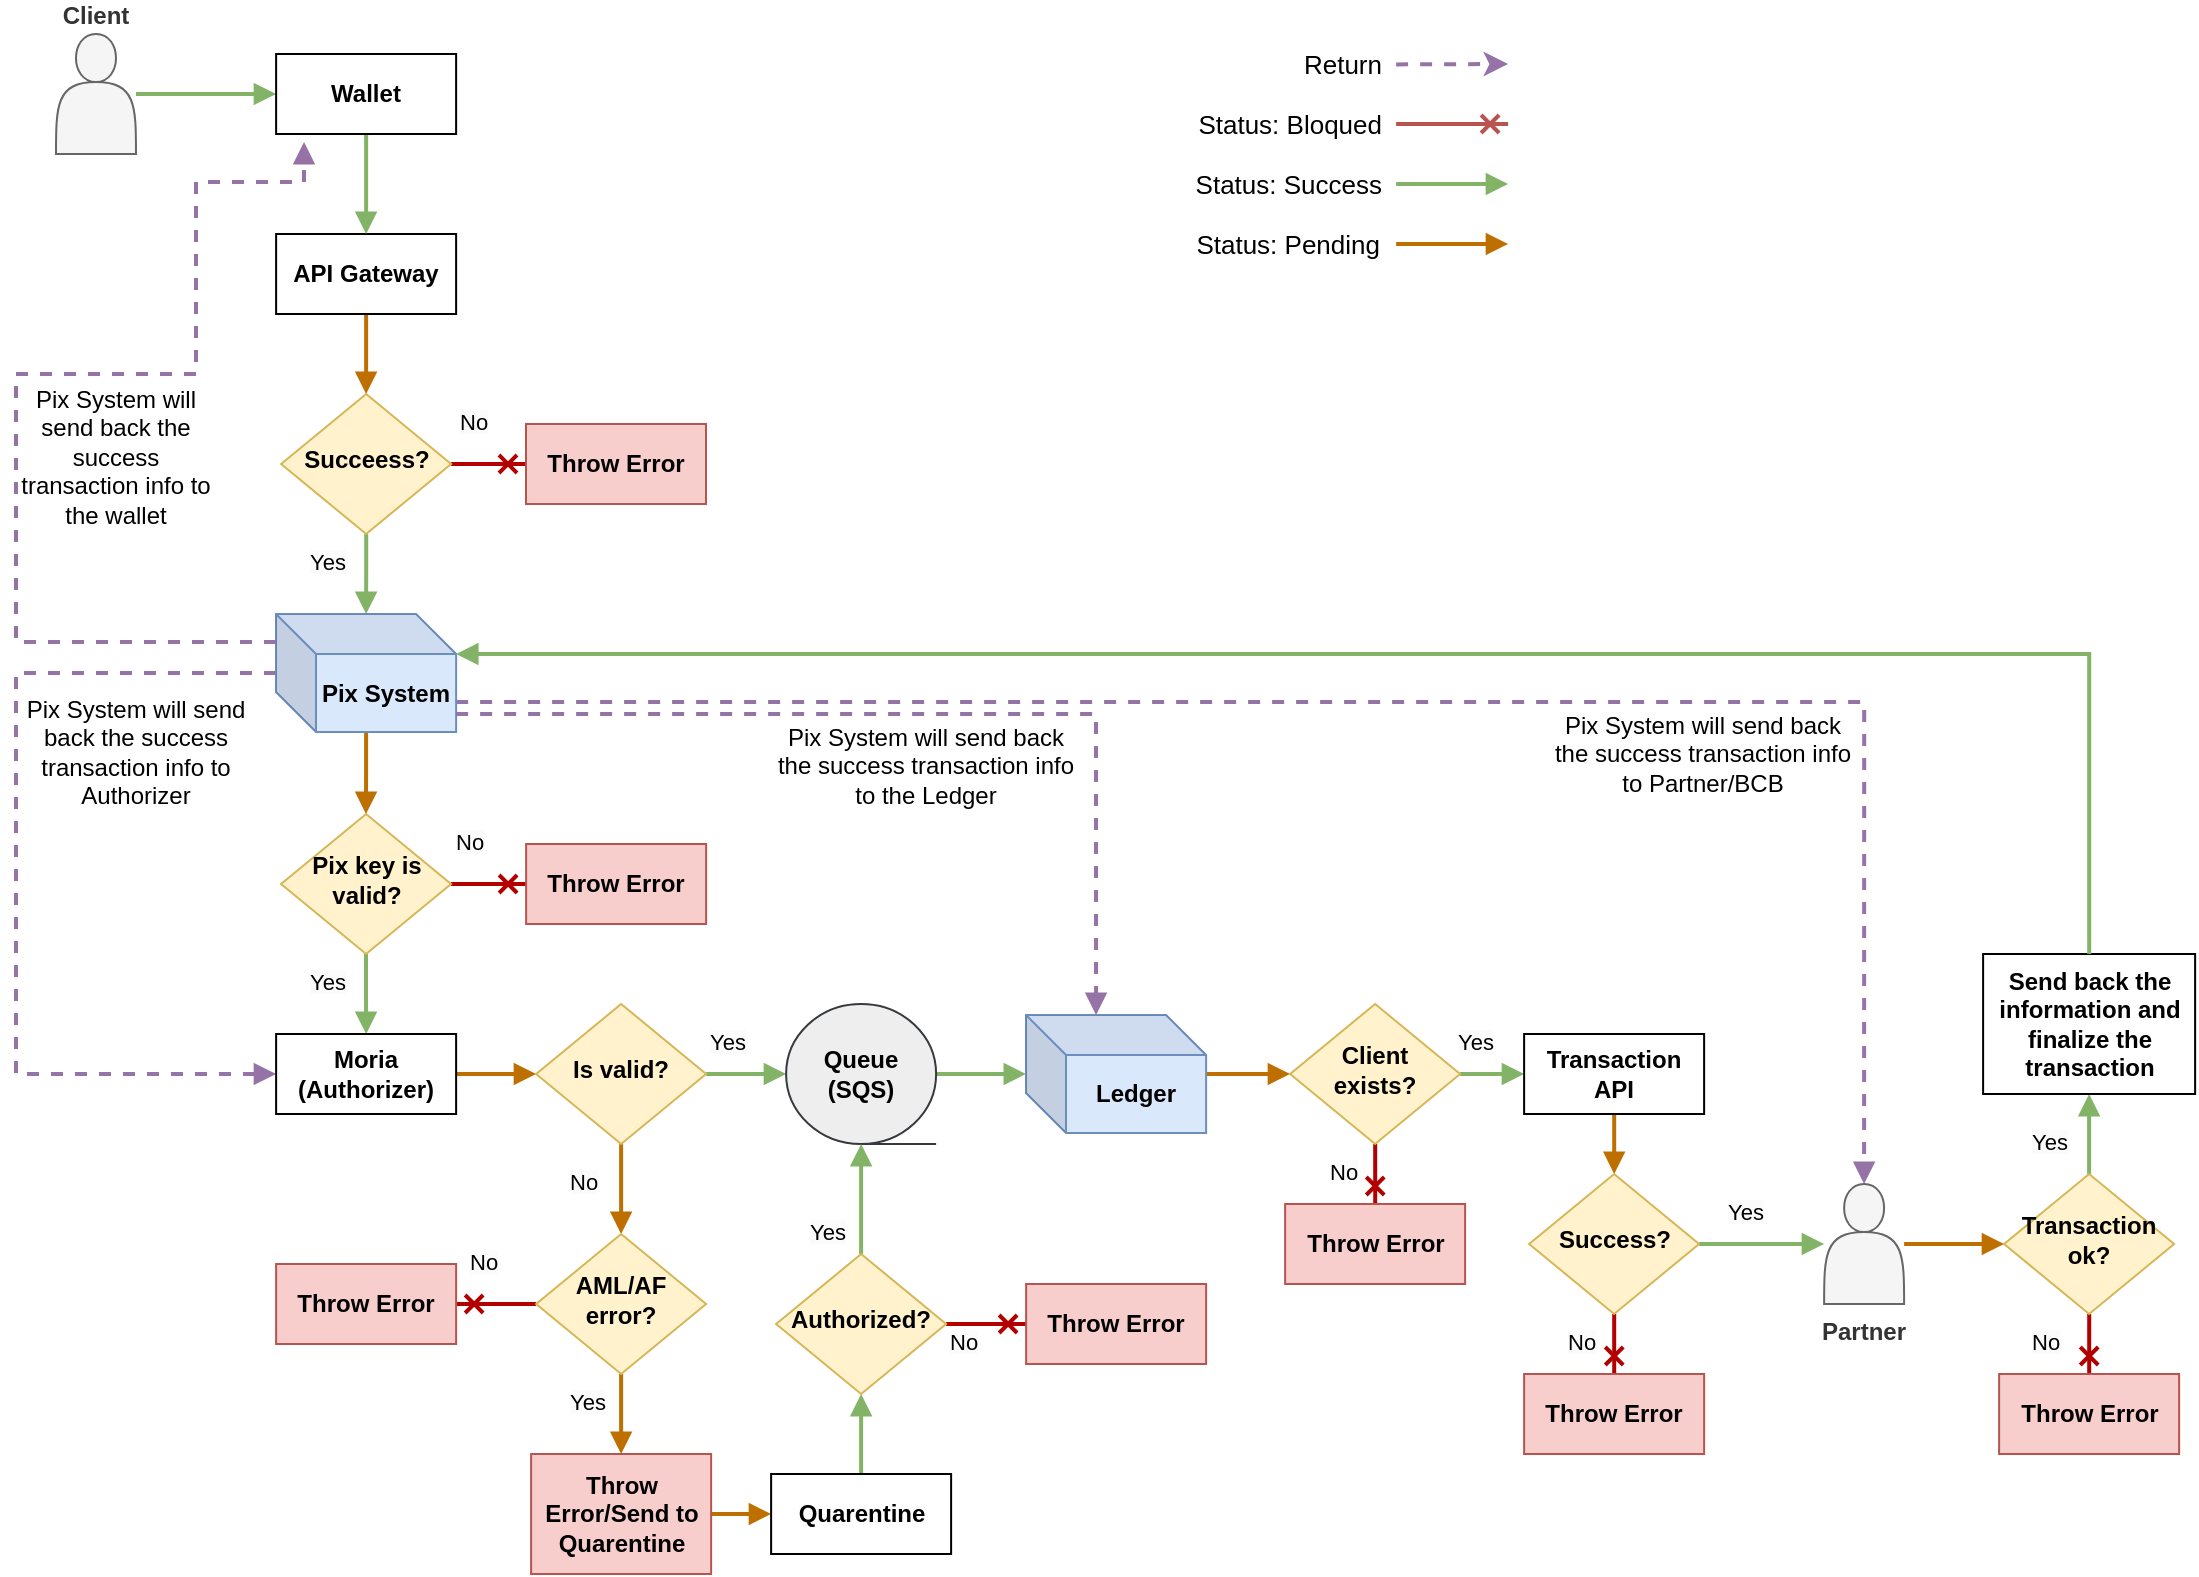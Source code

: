<mxfile version="24.8.6">
  <diagram name="Página-1" id="U-jmiU2zZvKzGz_igBES">
    <mxGraphModel dx="1426" dy="-80" grid="1" gridSize="10" guides="1" tooltips="1" connect="1" arrows="1" fold="1" page="1" pageScale="1" pageWidth="1169" pageHeight="827" math="0" shadow="0">
      <root>
        <mxCell id="0" />
        <mxCell id="1" parent="0" />
        <mxCell id="naUPp0g4tdBPMXGIVgXv-1" value="" style="edgeStyle=orthogonalEdgeStyle;rounded=0;orthogonalLoop=1;jettySize=auto;html=1;fillColor=#f0a30a;strokeColor=#BD7000;strokeWidth=2;endArrow=block;endFill=1;" edge="1" parent="1" source="naUPp0g4tdBPMXGIVgXv-2" target="naUPp0g4tdBPMXGIVgXv-7">
          <mxGeometry relative="1" as="geometry" />
        </mxCell>
        <mxCell id="naUPp0g4tdBPMXGIVgXv-2" value="API Gateway" style="rounded=0;whiteSpace=wrap;html=1;fontStyle=1;" vertex="1" parent="1">
          <mxGeometry x="160.06" y="956" width="90" height="40" as="geometry" />
        </mxCell>
        <mxCell id="naUPp0g4tdBPMXGIVgXv-87" value="" style="edgeStyle=orthogonalEdgeStyle;rounded=0;orthogonalLoop=1;jettySize=auto;html=1;fillColor=#d5e8d4;strokeColor=#82b366;strokeWidth=2;endArrow=block;endFill=1;" edge="1" parent="1" source="naUPp0g4tdBPMXGIVgXv-4" target="naUPp0g4tdBPMXGIVgXv-86">
          <mxGeometry relative="1" as="geometry" />
        </mxCell>
        <mxCell id="naUPp0g4tdBPMXGIVgXv-4" value="Client" style="shape=actor;whiteSpace=wrap;html=1;verticalAlign=bottom;labelPosition=center;verticalLabelPosition=top;align=center;fillColor=#f5f5f5;fontColor=#333333;strokeColor=#666666;fontStyle=1" vertex="1" parent="1">
          <mxGeometry x="50" y="856" width="40" height="60" as="geometry" />
        </mxCell>
        <mxCell id="naUPp0g4tdBPMXGIVgXv-5" value="" style="edgeStyle=orthogonalEdgeStyle;rounded=0;orthogonalLoop=1;jettySize=auto;html=1;fillColor=#d5e8d4;strokeColor=#82b366;strokeWidth=2;endArrow=block;endFill=1;" edge="1" parent="1" source="naUPp0g4tdBPMXGIVgXv-7" target="naUPp0g4tdBPMXGIVgXv-12">
          <mxGeometry relative="1" as="geometry" />
        </mxCell>
        <mxCell id="naUPp0g4tdBPMXGIVgXv-6" value="" style="edgeStyle=orthogonalEdgeStyle;rounded=0;orthogonalLoop=1;jettySize=auto;html=1;fillColor=#e51400;strokeColor=#B20000;strokeWidth=2;endArrow=cross;endFill=0;" edge="1" parent="1" source="naUPp0g4tdBPMXGIVgXv-7" target="naUPp0g4tdBPMXGIVgXv-13">
          <mxGeometry relative="1" as="geometry" />
        </mxCell>
        <mxCell id="naUPp0g4tdBPMXGIVgXv-7" value="Succeess?" style="rhombus;whiteSpace=wrap;html=1;shadow=0;fontFamily=Helvetica;fontSize=12;align=center;strokeWidth=1;spacing=6;spacingTop=-4;fillColor=#fff2cc;strokeColor=#d6b656;fontStyle=1" vertex="1" parent="1">
          <mxGeometry x="162.56" y="1036" width="85" height="70" as="geometry" />
        </mxCell>
        <mxCell id="naUPp0g4tdBPMXGIVgXv-8" value="" style="edgeStyle=orthogonalEdgeStyle;rounded=0;orthogonalLoop=1;jettySize=auto;html=1;fillColor=#f0a30a;strokeColor=#BD7000;strokeWidth=2;endArrow=block;endFill=1;" edge="1" parent="1" source="naUPp0g4tdBPMXGIVgXv-12" target="naUPp0g4tdBPMXGIVgXv-18">
          <mxGeometry relative="1" as="geometry" />
        </mxCell>
        <mxCell id="naUPp0g4tdBPMXGIVgXv-9" style="edgeStyle=orthogonalEdgeStyle;rounded=0;orthogonalLoop=1;jettySize=auto;html=1;entryX=0;entryY=0.5;entryDx=0;entryDy=0;fillColor=#e1d5e7;strokeColor=#9673a6;strokeWidth=2;dashed=1;endArrow=block;endFill=1;" edge="1" parent="1" source="naUPp0g4tdBPMXGIVgXv-12" target="naUPp0g4tdBPMXGIVgXv-21">
          <mxGeometry relative="1" as="geometry">
            <Array as="points">
              <mxPoint x="30" y="1176" />
              <mxPoint x="30" y="1376" />
            </Array>
          </mxGeometry>
        </mxCell>
        <mxCell id="naUPp0g4tdBPMXGIVgXv-11" style="edgeStyle=orthogonalEdgeStyle;rounded=0;orthogonalLoop=1;jettySize=auto;html=1;entryX=0.5;entryY=0;entryDx=0;entryDy=0;fillColor=#e1d5e7;strokeColor=#9673a6;dashed=1;strokeWidth=2;endArrow=block;endFill=1;" edge="1" parent="1" source="naUPp0g4tdBPMXGIVgXv-12" target="naUPp0g4tdBPMXGIVgXv-73">
          <mxGeometry relative="1" as="geometry">
            <Array as="points">
              <mxPoint x="954" y="1190" />
            </Array>
          </mxGeometry>
        </mxCell>
        <mxCell id="naUPp0g4tdBPMXGIVgXv-12" value="Pix System" style="shape=cube;whiteSpace=wrap;html=1;boundedLbl=1;backgroundOutline=1;darkOpacity=0.05;darkOpacity2=0.1;fontStyle=1;fillColor=#dae8fc;strokeColor=#6c8ebf;" vertex="1" parent="1">
          <mxGeometry x="160" y="1146" width="90.06" height="59" as="geometry" />
        </mxCell>
        <mxCell id="naUPp0g4tdBPMXGIVgXv-13" value="Throw Error" style="rounded=0;whiteSpace=wrap;html=1;fontStyle=1;fillColor=#f8cecc;strokeColor=#b85450;" vertex="1" parent="1">
          <mxGeometry x="285" y="1051" width="90" height="40" as="geometry" />
        </mxCell>
        <mxCell id="naUPp0g4tdBPMXGIVgXv-14" value="&lt;span style=&quot;color: rgb(0, 0, 0); font-family: Helvetica; font-size: 11px; font-style: normal; font-variant-ligatures: normal; font-variant-caps: normal; letter-spacing: normal; orphans: 2; text-align: center; text-indent: 0px; text-transform: none; widows: 2; word-spacing: 0px; -webkit-text-stroke-width: 0px; white-space: nowrap; background-color: rgb(251, 251, 251); text-decoration-thickness: initial; text-decoration-style: initial; text-decoration-color: initial; float: none; display: inline !important;&quot;&gt;Yes&lt;/span&gt;" style="text;whiteSpace=wrap;html=1;fontStyle=0" vertex="1" parent="1">
          <mxGeometry x="175.06" y="1106" width="50" height="40" as="geometry" />
        </mxCell>
        <mxCell id="naUPp0g4tdBPMXGIVgXv-15" value="&lt;span style=&quot;color: rgb(0, 0, 0); font-family: Helvetica; font-size: 11px; font-style: normal; font-variant-ligatures: normal; font-variant-caps: normal; letter-spacing: normal; orphans: 2; text-align: center; text-indent: 0px; text-transform: none; widows: 2; word-spacing: 0px; -webkit-text-stroke-width: 0px; white-space: nowrap; background-color: rgb(251, 251, 251); text-decoration-thickness: initial; text-decoration-style: initial; text-decoration-color: initial; float: none; display: inline !important;&quot;&gt;No&lt;/span&gt;" style="text;whiteSpace=wrap;html=1;fontStyle=0" vertex="1" parent="1">
          <mxGeometry x="250.06" y="1036" width="50" height="40" as="geometry" />
        </mxCell>
        <mxCell id="naUPp0g4tdBPMXGIVgXv-16" value="" style="edgeStyle=orthogonalEdgeStyle;rounded=0;orthogonalLoop=1;jettySize=auto;html=1;fillColor=#e51400;strokeColor=#B20000;strokeWidth=2;endArrow=cross;endFill=0;" edge="1" parent="1" source="naUPp0g4tdBPMXGIVgXv-18" target="naUPp0g4tdBPMXGIVgXv-19">
          <mxGeometry relative="1" as="geometry" />
        </mxCell>
        <mxCell id="naUPp0g4tdBPMXGIVgXv-17" value="" style="edgeStyle=orthogonalEdgeStyle;rounded=0;orthogonalLoop=1;jettySize=auto;html=1;fillColor=#d5e8d4;strokeColor=#82b366;strokeWidth=2;endArrow=block;endFill=1;" edge="1" parent="1" source="naUPp0g4tdBPMXGIVgXv-18" target="naUPp0g4tdBPMXGIVgXv-21">
          <mxGeometry relative="1" as="geometry" />
        </mxCell>
        <mxCell id="naUPp0g4tdBPMXGIVgXv-18" value="Pix key is valid?" style="rhombus;whiteSpace=wrap;html=1;shadow=0;fontFamily=Helvetica;fontSize=12;align=center;strokeWidth=1;spacing=6;spacingTop=-4;fillColor=#fff2cc;strokeColor=#d6b656;fontStyle=1" vertex="1" parent="1">
          <mxGeometry x="162.53" y="1246" width="85" height="70" as="geometry" />
        </mxCell>
        <mxCell id="naUPp0g4tdBPMXGIVgXv-19" value="Throw Error" style="rounded=0;whiteSpace=wrap;html=1;fontStyle=1;fillColor=#f8cecc;strokeColor=#b85450;" vertex="1" parent="1">
          <mxGeometry x="285.06" y="1261" width="90" height="40" as="geometry" />
        </mxCell>
        <mxCell id="naUPp0g4tdBPMXGIVgXv-20" value="" style="edgeStyle=orthogonalEdgeStyle;rounded=0;orthogonalLoop=1;jettySize=auto;html=1;fillColor=#f0a30a;strokeColor=#BD7000;strokeWidth=2;endArrow=block;endFill=1;" edge="1" parent="1" source="naUPp0g4tdBPMXGIVgXv-21" target="naUPp0g4tdBPMXGIVgXv-24">
          <mxGeometry relative="1" as="geometry" />
        </mxCell>
        <mxCell id="naUPp0g4tdBPMXGIVgXv-21" value="Moria (Authorizer)" style="rounded=0;whiteSpace=wrap;html=1;fontStyle=1;" vertex="1" parent="1">
          <mxGeometry x="160.06" y="1356" width="90" height="40" as="geometry" />
        </mxCell>
        <mxCell id="naUPp0g4tdBPMXGIVgXv-22" value="" style="edgeStyle=orthogonalEdgeStyle;rounded=0;orthogonalLoop=1;jettySize=auto;html=1;fillColor=#f0a30a;strokeColor=#BD7000;strokeWidth=2;endArrow=block;endFill=1;" edge="1" parent="1" source="naUPp0g4tdBPMXGIVgXv-24" target="naUPp0g4tdBPMXGIVgXv-27">
          <mxGeometry relative="1" as="geometry" />
        </mxCell>
        <mxCell id="naUPp0g4tdBPMXGIVgXv-23" value="" style="edgeStyle=orthogonalEdgeStyle;rounded=0;orthogonalLoop=1;jettySize=auto;html=1;fillColor=#d5e8d4;strokeColor=#82b366;strokeWidth=2;endArrow=block;endFill=1;" edge="1" parent="1" source="naUPp0g4tdBPMXGIVgXv-24" target="naUPp0g4tdBPMXGIVgXv-29">
          <mxGeometry relative="1" as="geometry" />
        </mxCell>
        <mxCell id="naUPp0g4tdBPMXGIVgXv-24" value="Is valid?" style="rhombus;whiteSpace=wrap;html=1;shadow=0;fontFamily=Helvetica;fontSize=12;align=center;strokeWidth=1;spacing=6;spacingTop=-4;fillColor=#fff2cc;strokeColor=#d6b656;fontStyle=1" vertex="1" parent="1">
          <mxGeometry x="290.06" y="1341" width="85" height="70" as="geometry" />
        </mxCell>
        <mxCell id="naUPp0g4tdBPMXGIVgXv-25" value="" style="edgeStyle=orthogonalEdgeStyle;rounded=0;orthogonalLoop=1;jettySize=auto;html=1;fillColor=#e51400;strokeColor=#B20000;strokeWidth=2;endArrow=cross;endFill=0;" edge="1" parent="1" source="naUPp0g4tdBPMXGIVgXv-27" target="naUPp0g4tdBPMXGIVgXv-32">
          <mxGeometry relative="1" as="geometry" />
        </mxCell>
        <mxCell id="naUPp0g4tdBPMXGIVgXv-26" value="" style="edgeStyle=orthogonalEdgeStyle;rounded=0;orthogonalLoop=1;jettySize=auto;html=1;fillColor=#f0a30a;strokeColor=#BD7000;strokeWidth=2;endArrow=block;endFill=1;" edge="1" parent="1" source="naUPp0g4tdBPMXGIVgXv-27" target="naUPp0g4tdBPMXGIVgXv-37">
          <mxGeometry relative="1" as="geometry" />
        </mxCell>
        <mxCell id="naUPp0g4tdBPMXGIVgXv-27" value="AML/AF error?" style="rhombus;whiteSpace=wrap;html=1;shadow=0;fontFamily=Helvetica;fontSize=12;align=center;strokeWidth=1;spacing=6;spacingTop=-4;fillColor=#fff2cc;strokeColor=#d6b656;fontStyle=1" vertex="1" parent="1">
          <mxGeometry x="290.06" y="1456" width="85" height="70" as="geometry" />
        </mxCell>
        <mxCell id="naUPp0g4tdBPMXGIVgXv-28" value="" style="edgeStyle=orthogonalEdgeStyle;rounded=0;orthogonalLoop=1;jettySize=auto;html=1;fillColor=#d5e8d4;strokeColor=#82b366;strokeWidth=2;endArrow=block;endFill=1;" edge="1" parent="1" source="naUPp0g4tdBPMXGIVgXv-29" target="naUPp0g4tdBPMXGIVgXv-46">
          <mxGeometry relative="1" as="geometry" />
        </mxCell>
        <mxCell id="naUPp0g4tdBPMXGIVgXv-29" value="Queue (SQS)" style="strokeWidth=1;html=1;shape=mxgraph.flowchart.sequential_data;whiteSpace=wrap;fontStyle=1;fillColor=#eeeeee;strokeColor=#36393d;" vertex="1" parent="1">
          <mxGeometry x="415.06" y="1341" width="75" height="70" as="geometry" />
        </mxCell>
        <mxCell id="naUPp0g4tdBPMXGIVgXv-30" value="&lt;span style=&quot;color: rgb(0, 0, 0); font-family: Helvetica; font-size: 11px; font-style: normal; font-variant-ligatures: normal; font-variant-caps: normal; letter-spacing: normal; orphans: 2; text-align: center; text-indent: 0px; text-transform: none; widows: 2; word-spacing: 0px; -webkit-text-stroke-width: 0px; white-space: nowrap; background-color: rgb(251, 251, 251); text-decoration-thickness: initial; text-decoration-style: initial; text-decoration-color: initial; float: none; display: inline !important;&quot;&gt;Yes&lt;/span&gt;" style="text;whiteSpace=wrap;html=1;fontStyle=0" vertex="1" parent="1">
          <mxGeometry x="175.06" y="1316" width="50" height="40" as="geometry" />
        </mxCell>
        <mxCell id="naUPp0g4tdBPMXGIVgXv-31" value="&lt;span style=&quot;color: rgb(0, 0, 0); font-family: Helvetica; font-size: 11px; font-style: normal; font-variant-ligatures: normal; font-variant-caps: normal; letter-spacing: normal; orphans: 2; text-align: center; text-indent: 0px; text-transform: none; widows: 2; word-spacing: 0px; -webkit-text-stroke-width: 0px; white-space: nowrap; background-color: rgb(251, 251, 251); text-decoration-thickness: initial; text-decoration-style: initial; text-decoration-color: initial; float: none; display: inline !important;&quot;&gt;No&lt;/span&gt;" style="text;whiteSpace=wrap;html=1;fontStyle=0" vertex="1" parent="1">
          <mxGeometry x="247.56" y="1246" width="50" height="40" as="geometry" />
        </mxCell>
        <mxCell id="naUPp0g4tdBPMXGIVgXv-32" value="Throw Error" style="rounded=0;whiteSpace=wrap;html=1;fontStyle=1;fillColor=#f8cecc;strokeColor=#b85450;" vertex="1" parent="1">
          <mxGeometry x="160.06" y="1471" width="90" height="40" as="geometry" />
        </mxCell>
        <mxCell id="naUPp0g4tdBPMXGIVgXv-33" value="&lt;span style=&quot;color: rgb(0, 0, 0); font-family: Helvetica; font-size: 11px; font-style: normal; font-variant-ligatures: normal; font-variant-caps: normal; letter-spacing: normal; orphans: 2; text-align: center; text-indent: 0px; text-transform: none; widows: 2; word-spacing: 0px; -webkit-text-stroke-width: 0px; white-space: nowrap; background-color: rgb(251, 251, 251); text-decoration-thickness: initial; text-decoration-style: initial; text-decoration-color: initial; float: none; display: inline !important;&quot;&gt;No&lt;/span&gt;" style="text;whiteSpace=wrap;html=1;fontStyle=0" vertex="1" parent="1">
          <mxGeometry x="255.06" y="1456" width="50" height="40" as="geometry" />
        </mxCell>
        <mxCell id="naUPp0g4tdBPMXGIVgXv-34" value="&lt;span style=&quot;color: rgb(0, 0, 0); font-family: Helvetica; font-size: 11px; font-style: normal; font-variant-ligatures: normal; font-variant-caps: normal; letter-spacing: normal; orphans: 2; text-align: center; text-indent: 0px; text-transform: none; widows: 2; word-spacing: 0px; -webkit-text-stroke-width: 0px; white-space: nowrap; background-color: rgb(251, 251, 251); text-decoration-thickness: initial; text-decoration-style: initial; text-decoration-color: initial; float: none; display: inline !important;&quot;&gt;Yes&lt;/span&gt;" style="text;whiteSpace=wrap;html=1;fontStyle=0" vertex="1" parent="1">
          <mxGeometry x="375" y="1346" width="50" height="40" as="geometry" />
        </mxCell>
        <mxCell id="naUPp0g4tdBPMXGIVgXv-35" value="&lt;span style=&quot;color: rgb(0, 0, 0); font-family: Helvetica; font-size: 11px; font-style: normal; font-variant-ligatures: normal; font-variant-caps: normal; letter-spacing: normal; orphans: 2; text-align: center; text-indent: 0px; text-transform: none; widows: 2; word-spacing: 0px; -webkit-text-stroke-width: 0px; white-space: nowrap; background-color: rgb(251, 251, 251); text-decoration-thickness: initial; text-decoration-style: initial; text-decoration-color: initial; float: none; display: inline !important;&quot;&gt;No&lt;/span&gt;" style="text;whiteSpace=wrap;html=1;fontStyle=0" vertex="1" parent="1">
          <mxGeometry x="305" y="1416" width="50" height="40" as="geometry" />
        </mxCell>
        <mxCell id="naUPp0g4tdBPMXGIVgXv-36" value="" style="edgeStyle=orthogonalEdgeStyle;rounded=0;orthogonalLoop=1;jettySize=auto;html=1;fillColor=#f0a30a;strokeColor=#BD7000;strokeWidth=2;endArrow=block;endFill=1;" edge="1" parent="1" source="naUPp0g4tdBPMXGIVgXv-37" target="naUPp0g4tdBPMXGIVgXv-40">
          <mxGeometry relative="1" as="geometry" />
        </mxCell>
        <mxCell id="naUPp0g4tdBPMXGIVgXv-37" value="Throw Error/Send to Quarentine" style="rounded=0;whiteSpace=wrap;html=1;fontStyle=1;fillColor=#f8cecc;strokeColor=#b85450;" vertex="1" parent="1">
          <mxGeometry x="287.56" y="1566" width="90" height="60" as="geometry" />
        </mxCell>
        <mxCell id="naUPp0g4tdBPMXGIVgXv-38" value="&lt;span style=&quot;color: rgb(0, 0, 0); font-family: Helvetica; font-size: 11px; font-style: normal; font-variant-ligatures: normal; font-variant-caps: normal; letter-spacing: normal; orphans: 2; text-align: center; text-indent: 0px; text-transform: none; widows: 2; word-spacing: 0px; -webkit-text-stroke-width: 0px; white-space: nowrap; background-color: rgb(251, 251, 251); text-decoration-thickness: initial; text-decoration-style: initial; text-decoration-color: initial; float: none; display: inline !important;&quot;&gt;Yes&lt;/span&gt;" style="text;whiteSpace=wrap;html=1;fontStyle=0" vertex="1" parent="1">
          <mxGeometry x="305.06" y="1526" width="50" height="40" as="geometry" />
        </mxCell>
        <mxCell id="naUPp0g4tdBPMXGIVgXv-39" value="" style="edgeStyle=orthogonalEdgeStyle;rounded=0;orthogonalLoop=1;jettySize=auto;html=1;fillColor=#d5e8d4;strokeColor=#82b366;strokeWidth=2;endArrow=block;endFill=1;" edge="1" parent="1" source="naUPp0g4tdBPMXGIVgXv-40" target="naUPp0g4tdBPMXGIVgXv-43">
          <mxGeometry relative="1" as="geometry" />
        </mxCell>
        <mxCell id="naUPp0g4tdBPMXGIVgXv-40" value="Quarentine" style="rounded=0;whiteSpace=wrap;html=1;fontStyle=1;" vertex="1" parent="1">
          <mxGeometry x="407.56" y="1576" width="90" height="40" as="geometry" />
        </mxCell>
        <mxCell id="naUPp0g4tdBPMXGIVgXv-41" value="" style="edgeStyle=orthogonalEdgeStyle;rounded=0;orthogonalLoop=1;jettySize=auto;html=1;entryX=0.5;entryY=1;entryDx=0;entryDy=0;entryPerimeter=0;fillColor=#d5e8d4;strokeColor=#82b366;strokeWidth=2;endArrow=block;endFill=1;" edge="1" parent="1" source="naUPp0g4tdBPMXGIVgXv-43" target="naUPp0g4tdBPMXGIVgXv-29">
          <mxGeometry relative="1" as="geometry" />
        </mxCell>
        <mxCell id="naUPp0g4tdBPMXGIVgXv-42" value="" style="edgeStyle=orthogonalEdgeStyle;rounded=0;orthogonalLoop=1;jettySize=auto;html=1;fillColor=#e51400;strokeColor=#B20000;strokeWidth=2;endArrow=cross;endFill=0;" edge="1" parent="1" source="naUPp0g4tdBPMXGIVgXv-43" target="naUPp0g4tdBPMXGIVgXv-44">
          <mxGeometry relative="1" as="geometry" />
        </mxCell>
        <mxCell id="naUPp0g4tdBPMXGIVgXv-43" value="Authorized?" style="rhombus;whiteSpace=wrap;html=1;shadow=0;fontFamily=Helvetica;fontSize=12;align=center;strokeWidth=1;spacing=6;spacingTop=-4;fillColor=#fff2cc;strokeColor=#d6b656;fontStyle=1" vertex="1" parent="1">
          <mxGeometry x="410.06" y="1466" width="85" height="70" as="geometry" />
        </mxCell>
        <mxCell id="naUPp0g4tdBPMXGIVgXv-44" value="Throw Error" style="rounded=0;whiteSpace=wrap;html=1;fontStyle=1;fillColor=#f8cecc;strokeColor=#b85450;" vertex="1" parent="1">
          <mxGeometry x="535.06" y="1481" width="90" height="40" as="geometry" />
        </mxCell>
        <mxCell id="naUPp0g4tdBPMXGIVgXv-45" value="" style="edgeStyle=orthogonalEdgeStyle;rounded=0;orthogonalLoop=1;jettySize=auto;html=1;fillColor=#f0a30a;strokeColor=#BD7000;strokeWidth=2;endArrow=block;endFill=1;" edge="1" parent="1" source="naUPp0g4tdBPMXGIVgXv-46" target="naUPp0g4tdBPMXGIVgXv-49">
          <mxGeometry relative="1" as="geometry" />
        </mxCell>
        <mxCell id="naUPp0g4tdBPMXGIVgXv-46" value="Ledger" style="shape=cube;whiteSpace=wrap;html=1;boundedLbl=1;backgroundOutline=1;darkOpacity=0.05;darkOpacity2=0.1;fontStyle=1;fillColor=#dae8fc;strokeColor=#6c8ebf;" vertex="1" parent="1">
          <mxGeometry x="535" y="1346.5" width="90.06" height="59" as="geometry" />
        </mxCell>
        <mxCell id="naUPp0g4tdBPMXGIVgXv-47" value="" style="edgeStyle=orthogonalEdgeStyle;rounded=0;orthogonalLoop=1;jettySize=auto;html=1;fillColor=#e51400;strokeColor=#B20000;strokeWidth=2;endArrow=cross;endFill=0;" edge="1" parent="1" source="naUPp0g4tdBPMXGIVgXv-49" target="naUPp0g4tdBPMXGIVgXv-50">
          <mxGeometry relative="1" as="geometry" />
        </mxCell>
        <mxCell id="naUPp0g4tdBPMXGIVgXv-48" value="" style="edgeStyle=orthogonalEdgeStyle;rounded=0;orthogonalLoop=1;jettySize=auto;html=1;fillColor=#d5e8d4;strokeColor=#82b366;strokeWidth=2;endArrow=block;endFill=1;" edge="1" parent="1" source="naUPp0g4tdBPMXGIVgXv-49" target="naUPp0g4tdBPMXGIVgXv-52">
          <mxGeometry relative="1" as="geometry" />
        </mxCell>
        <mxCell id="naUPp0g4tdBPMXGIVgXv-49" value="Client exists?" style="rhombus;whiteSpace=wrap;html=1;shadow=0;fontFamily=Helvetica;fontSize=12;align=center;strokeWidth=1;spacing=6;spacingTop=-4;fillColor=#fff2cc;strokeColor=#d6b656;fontStyle=1" vertex="1" parent="1">
          <mxGeometry x="667.06" y="1341" width="85" height="70" as="geometry" />
        </mxCell>
        <mxCell id="naUPp0g4tdBPMXGIVgXv-50" value="Throw Error" style="rounded=0;whiteSpace=wrap;html=1;fontStyle=1;fillColor=#f8cecc;strokeColor=#b85450;" vertex="1" parent="1">
          <mxGeometry x="664.56" y="1441" width="90" height="40" as="geometry" />
        </mxCell>
        <mxCell id="naUPp0g4tdBPMXGIVgXv-51" value="" style="edgeStyle=orthogonalEdgeStyle;rounded=0;orthogonalLoop=1;jettySize=auto;html=1;fillColor=#f0a30a;strokeColor=#BD7000;strokeWidth=2;endArrow=block;endFill=1;" edge="1" parent="1" source="naUPp0g4tdBPMXGIVgXv-52" target="naUPp0g4tdBPMXGIVgXv-65">
          <mxGeometry relative="1" as="geometry" />
        </mxCell>
        <mxCell id="naUPp0g4tdBPMXGIVgXv-52" value="Transaction API" style="rounded=0;whiteSpace=wrap;html=1;fontStyle=1;" vertex="1" parent="1">
          <mxGeometry x="784.06" y="1356" width="90" height="40" as="geometry" />
        </mxCell>
        <mxCell id="naUPp0g4tdBPMXGIVgXv-53" style="edgeStyle=orthogonalEdgeStyle;rounded=0;orthogonalLoop=1;jettySize=auto;html=1;entryX=0;entryY=0;entryDx=35.03;entryDy=0;entryPerimeter=0;fillColor=#e1d5e7;strokeColor=#9673a6;strokeWidth=2;endArrow=block;endFill=1;dashed=1;" edge="1" parent="1" source="naUPp0g4tdBPMXGIVgXv-12" target="naUPp0g4tdBPMXGIVgXv-46">
          <mxGeometry relative="1" as="geometry">
            <Array as="points">
              <mxPoint x="570.06" y="1196" />
            </Array>
          </mxGeometry>
        </mxCell>
        <mxCell id="naUPp0g4tdBPMXGIVgXv-54" value="" style="endArrow=classic;html=1;rounded=0;fillColor=#e1d5e7;strokeColor=#9673a6;dashed=1;strokeWidth=2;fontSize=13;align=right;fontStyle=0" edge="1" parent="1">
          <mxGeometry width="50" height="50" relative="1" as="geometry">
            <mxPoint x="720.06" y="871.21" as="sourcePoint" />
            <mxPoint x="776.06" y="871" as="targetPoint" />
          </mxGeometry>
        </mxCell>
        <mxCell id="naUPp0g4tdBPMXGIVgXv-55" value="Return" style="text;html=1;align=right;verticalAlign=middle;whiteSpace=wrap;rounded=0;fontSize=13;fontStyle=0" vertex="1" parent="1">
          <mxGeometry x="655.06" y="856" width="60" height="30" as="geometry" />
        </mxCell>
        <mxCell id="naUPp0g4tdBPMXGIVgXv-56" value="" style="edgeStyle=orthogonalEdgeStyle;rounded=0;orthogonalLoop=1;jettySize=auto;html=1;endArrow=cross;endFill=0;fillColor=#f8cecc;strokeColor=#b85450;strokeWidth=2;fontSize=13;align=right;fontStyle=0" edge="1" parent="1">
          <mxGeometry relative="1" as="geometry">
            <mxPoint x="720.06" y="901" as="sourcePoint" />
            <mxPoint x="776.06" y="901" as="targetPoint" />
          </mxGeometry>
        </mxCell>
        <mxCell id="naUPp0g4tdBPMXGIVgXv-57" value="" style="edgeStyle=orthogonalEdgeStyle;rounded=0;orthogonalLoop=1;jettySize=auto;html=1;endArrow=block;endFill=1;fillColor=#d5e8d4;strokeColor=#82b366;strokeWidth=2;fontSize=13;align=right;fontStyle=0" edge="1" parent="1">
          <mxGeometry relative="1" as="geometry">
            <mxPoint x="720.06" y="931" as="sourcePoint" />
            <mxPoint x="776.06" y="931" as="targetPoint" />
          </mxGeometry>
        </mxCell>
        <mxCell id="naUPp0g4tdBPMXGIVgXv-58" value="" style="edgeStyle=orthogonalEdgeStyle;rounded=0;orthogonalLoop=1;jettySize=auto;html=1;endArrow=block;endFill=1;fillColor=#f0a30a;strokeColor=#BD7000;strokeWidth=2;fontSize=13;align=right;fontStyle=0" edge="1" parent="1">
          <mxGeometry relative="1" as="geometry">
            <mxPoint x="720.06" y="961" as="sourcePoint" />
            <mxPoint x="776.06" y="961" as="targetPoint" />
          </mxGeometry>
        </mxCell>
        <mxCell id="naUPp0g4tdBPMXGIVgXv-59" value="Status: Bloqued" style="text;html=1;align=right;verticalAlign=middle;whiteSpace=wrap;rounded=0;fontSize=13;fontStyle=0" vertex="1" parent="1">
          <mxGeometry x="611.06" y="886" width="104" height="30" as="geometry" />
        </mxCell>
        <mxCell id="naUPp0g4tdBPMXGIVgXv-60" value="Status: Success" style="text;html=1;align=right;verticalAlign=middle;whiteSpace=wrap;rounded=0;fontSize=13;fontStyle=0" vertex="1" parent="1">
          <mxGeometry x="596.06" y="916" width="119" height="30" as="geometry" />
        </mxCell>
        <mxCell id="naUPp0g4tdBPMXGIVgXv-61" value="Status: Pending" style="text;html=1;align=right;verticalAlign=middle;whiteSpace=wrap;rounded=0;fontSize=13;fontStyle=0" vertex="1" parent="1">
          <mxGeometry x="595.06" y="946" width="119" height="30" as="geometry" />
        </mxCell>
        <mxCell id="naUPp0g4tdBPMXGIVgXv-62" value="Pix System will send back the success transaction info to the Ledger" style="text;html=1;align=center;verticalAlign=middle;whiteSpace=wrap;rounded=0;fontStyle=0" vertex="1" parent="1">
          <mxGeometry x="405.06" y="1197" width="160" height="49" as="geometry" />
        </mxCell>
        <mxCell id="naUPp0g4tdBPMXGIVgXv-63" value="" style="edgeStyle=orthogonalEdgeStyle;rounded=0;orthogonalLoop=1;jettySize=auto;html=1;fillColor=#e51400;strokeColor=#B20000;strokeWidth=2;endArrow=cross;endFill=0;" edge="1" parent="1" source="naUPp0g4tdBPMXGIVgXv-65" target="naUPp0g4tdBPMXGIVgXv-70">
          <mxGeometry relative="1" as="geometry" />
        </mxCell>
        <mxCell id="naUPp0g4tdBPMXGIVgXv-64" value="" style="edgeStyle=orthogonalEdgeStyle;rounded=0;orthogonalLoop=1;jettySize=auto;html=1;fillColor=#d5e8d4;strokeColor=#82b366;strokeWidth=2;endArrow=block;endFill=1;" edge="1" parent="1" source="naUPp0g4tdBPMXGIVgXv-65" target="naUPp0g4tdBPMXGIVgXv-73">
          <mxGeometry relative="1" as="geometry" />
        </mxCell>
        <mxCell id="naUPp0g4tdBPMXGIVgXv-65" value="Success?" style="rhombus;whiteSpace=wrap;html=1;shadow=0;fontFamily=Helvetica;fontSize=12;align=center;strokeWidth=1;spacing=6;spacingTop=-4;fillColor=#fff2cc;strokeColor=#d6b656;fontStyle=1" vertex="1" parent="1">
          <mxGeometry x="786.56" y="1426" width="85" height="70" as="geometry" />
        </mxCell>
        <mxCell id="naUPp0g4tdBPMXGIVgXv-66" value="&lt;span style=&quot;color: rgb(0, 0, 0); font-family: Helvetica; font-size: 11px; font-style: normal; font-variant-ligatures: normal; font-variant-caps: normal; letter-spacing: normal; orphans: 2; text-align: center; text-indent: 0px; text-transform: none; widows: 2; word-spacing: 0px; -webkit-text-stroke-width: 0px; white-space: nowrap; background-color: rgb(251, 251, 251); text-decoration-thickness: initial; text-decoration-style: initial; text-decoration-color: initial; float: none; display: inline !important;&quot;&gt;Yes&lt;/span&gt;" style="text;whiteSpace=wrap;html=1;fontStyle=0" vertex="1" parent="1">
          <mxGeometry x="425" y="1441" width="50" height="40" as="geometry" />
        </mxCell>
        <mxCell id="naUPp0g4tdBPMXGIVgXv-67" value="&lt;span style=&quot;color: rgb(0, 0, 0); font-family: Helvetica; font-size: 11px; font-style: normal; font-variant-ligatures: normal; font-variant-caps: normal; letter-spacing: normal; orphans: 2; text-align: center; text-indent: 0px; text-transform: none; widows: 2; word-spacing: 0px; -webkit-text-stroke-width: 0px; white-space: nowrap; background-color: rgb(251, 251, 251); text-decoration-thickness: initial; text-decoration-style: initial; text-decoration-color: initial; float: none; display: inline !important;&quot;&gt;No&lt;/span&gt;" style="text;whiteSpace=wrap;html=1;fontStyle=0" vertex="1" parent="1">
          <mxGeometry x="495.06" y="1496" width="50" height="40" as="geometry" />
        </mxCell>
        <mxCell id="naUPp0g4tdBPMXGIVgXv-68" value="&lt;span style=&quot;color: rgb(0, 0, 0); font-family: Helvetica; font-size: 11px; font-style: normal; font-variant-ligatures: normal; font-variant-caps: normal; letter-spacing: normal; orphans: 2; text-align: center; text-indent: 0px; text-transform: none; widows: 2; word-spacing: 0px; -webkit-text-stroke-width: 0px; white-space: nowrap; background-color: rgb(251, 251, 251); text-decoration-thickness: initial; text-decoration-style: initial; text-decoration-color: initial; float: none; display: inline !important;&quot;&gt;No&lt;/span&gt;" style="text;whiteSpace=wrap;html=1;fontStyle=0" vertex="1" parent="1">
          <mxGeometry x="685.06" y="1411" width="50" height="40" as="geometry" />
        </mxCell>
        <mxCell id="naUPp0g4tdBPMXGIVgXv-69" value="&lt;span style=&quot;color: rgb(0, 0, 0); font-family: Helvetica; font-size: 11px; font-style: normal; font-variant-ligatures: normal; font-variant-caps: normal; letter-spacing: normal; orphans: 2; text-align: center; text-indent: 0px; text-transform: none; widows: 2; word-spacing: 0px; -webkit-text-stroke-width: 0px; white-space: nowrap; background-color: rgb(251, 251, 251); text-decoration-thickness: initial; text-decoration-style: initial; text-decoration-color: initial; float: none; display: inline !important;&quot;&gt;Yes&lt;/span&gt;" style="text;whiteSpace=wrap;html=1;fontStyle=0" vertex="1" parent="1">
          <mxGeometry x="749.06" y="1346" width="50" height="40" as="geometry" />
        </mxCell>
        <mxCell id="naUPp0g4tdBPMXGIVgXv-70" value="Throw Error" style="rounded=0;whiteSpace=wrap;html=1;fontStyle=1;fillColor=#f8cecc;strokeColor=#b85450;" vertex="1" parent="1">
          <mxGeometry x="784.06" y="1526" width="90" height="40" as="geometry" />
        </mxCell>
        <mxCell id="naUPp0g4tdBPMXGIVgXv-71" value="&lt;span style=&quot;color: rgb(0, 0, 0); font-family: Helvetica; font-size: 11px; font-style: normal; font-variant-ligatures: normal; font-variant-caps: normal; letter-spacing: normal; orphans: 2; text-align: center; text-indent: 0px; text-transform: none; widows: 2; word-spacing: 0px; -webkit-text-stroke-width: 0px; white-space: nowrap; background-color: rgb(251, 251, 251); text-decoration-thickness: initial; text-decoration-style: initial; text-decoration-color: initial; float: none; display: inline !important;&quot;&gt;No&lt;/span&gt;" style="text;whiteSpace=wrap;html=1;fontStyle=0" vertex="1" parent="1">
          <mxGeometry x="804.06" y="1496" width="50" height="40" as="geometry" />
        </mxCell>
        <mxCell id="naUPp0g4tdBPMXGIVgXv-72" value="" style="edgeStyle=orthogonalEdgeStyle;rounded=0;orthogonalLoop=1;jettySize=auto;html=1;fillColor=#f0a30a;strokeColor=#BD7000;strokeWidth=2;endArrow=block;endFill=1;" edge="1" parent="1" source="naUPp0g4tdBPMXGIVgXv-73" target="naUPp0g4tdBPMXGIVgXv-76">
          <mxGeometry relative="1" as="geometry" />
        </mxCell>
        <mxCell id="naUPp0g4tdBPMXGIVgXv-73" value="Partner" style="shape=actor;whiteSpace=wrap;html=1;verticalAlign=top;labelPosition=center;verticalLabelPosition=bottom;align=center;fillColor=#f5f5f5;fontColor=#333333;strokeColor=#666666;fontStyle=1" vertex="1" parent="1">
          <mxGeometry x="934.06" y="1431" width="40" height="60" as="geometry" />
        </mxCell>
        <mxCell id="naUPp0g4tdBPMXGIVgXv-74" value="" style="edgeStyle=orthogonalEdgeStyle;rounded=0;orthogonalLoop=1;jettySize=auto;html=1;fillColor=#e51400;strokeColor=#B20000;strokeWidth=2;endArrow=cross;endFill=0;" edge="1" parent="1" source="naUPp0g4tdBPMXGIVgXv-76" target="naUPp0g4tdBPMXGIVgXv-77">
          <mxGeometry relative="1" as="geometry" />
        </mxCell>
        <mxCell id="naUPp0g4tdBPMXGIVgXv-75" value="" style="edgeStyle=orthogonalEdgeStyle;rounded=0;orthogonalLoop=1;jettySize=auto;html=1;fillColor=#d5e8d4;strokeColor=#82b366;strokeWidth=2;endArrow=block;endFill=1;" edge="1" parent="1" source="naUPp0g4tdBPMXGIVgXv-76" target="naUPp0g4tdBPMXGIVgXv-80">
          <mxGeometry relative="1" as="geometry" />
        </mxCell>
        <mxCell id="naUPp0g4tdBPMXGIVgXv-76" value="Transaction ok?" style="rhombus;whiteSpace=wrap;html=1;shadow=0;fontFamily=Helvetica;fontSize=12;align=center;strokeWidth=1;spacing=6;spacingTop=-4;fillColor=#fff2cc;strokeColor=#d6b656;fontStyle=1" vertex="1" parent="1">
          <mxGeometry x="1024.06" y="1426" width="85" height="70" as="geometry" />
        </mxCell>
        <mxCell id="naUPp0g4tdBPMXGIVgXv-77" value="Throw Error" style="rounded=0;whiteSpace=wrap;html=1;fontStyle=1;fillColor=#f8cecc;strokeColor=#b85450;" vertex="1" parent="1">
          <mxGeometry x="1021.56" y="1526" width="90" height="40" as="geometry" />
        </mxCell>
        <mxCell id="naUPp0g4tdBPMXGIVgXv-78" value="&lt;span style=&quot;color: rgb(0, 0, 0); font-family: Helvetica; font-size: 11px; font-style: normal; font-variant-ligatures: normal; font-variant-caps: normal; letter-spacing: normal; orphans: 2; text-align: center; text-indent: 0px; text-transform: none; widows: 2; word-spacing: 0px; -webkit-text-stroke-width: 0px; white-space: nowrap; background-color: rgb(251, 251, 251); text-decoration-thickness: initial; text-decoration-style: initial; text-decoration-color: initial; float: none; display: inline !important;&quot;&gt;Yes&lt;/span&gt;" style="text;whiteSpace=wrap;html=1;fontStyle=0" vertex="1" parent="1">
          <mxGeometry x="884.06" y="1431" width="50" height="40" as="geometry" />
        </mxCell>
        <mxCell id="naUPp0g4tdBPMXGIVgXv-79" value="&lt;span style=&quot;color: rgb(0, 0, 0); font-family: Helvetica; font-size: 11px; font-style: normal; font-variant-ligatures: normal; font-variant-caps: normal; letter-spacing: normal; orphans: 2; text-align: center; text-indent: 0px; text-transform: none; widows: 2; word-spacing: 0px; -webkit-text-stroke-width: 0px; white-space: nowrap; background-color: rgb(251, 251, 251); text-decoration-thickness: initial; text-decoration-style: initial; text-decoration-color: initial; float: none; display: inline !important;&quot;&gt;No&lt;/span&gt;" style="text;whiteSpace=wrap;html=1;fontStyle=0" vertex="1" parent="1">
          <mxGeometry x="1036.06" y="1496" width="50" height="40" as="geometry" />
        </mxCell>
        <mxCell id="naUPp0g4tdBPMXGIVgXv-80" value="Send back the information and finalize the transaction" style="rounded=0;whiteSpace=wrap;html=1;fontStyle=1;" vertex="1" parent="1">
          <mxGeometry x="1013.56" y="1316" width="106" height="70" as="geometry" />
        </mxCell>
        <mxCell id="naUPp0g4tdBPMXGIVgXv-81" value="Pix System will send back the success transaction info to Authorizer" style="text;html=1;align=center;verticalAlign=top;whiteSpace=wrap;rounded=0;fontStyle=0" vertex="1" parent="1">
          <mxGeometry x="30" y="1179.75" width="120.06" height="81.25" as="geometry" />
        </mxCell>
        <mxCell id="naUPp0g4tdBPMXGIVgXv-82" value="Pix System will send back the success transaction info to the wallet" style="text;html=1;align=center;verticalAlign=top;whiteSpace=wrap;rounded=0;fontStyle=0" vertex="1" parent="1">
          <mxGeometry x="29.94" y="1024.75" width="100.06" height="81.25" as="geometry" />
        </mxCell>
        <mxCell id="naUPp0g4tdBPMXGIVgXv-83" value="Pix System will send back the success transaction info to Partner/BCB" style="text;html=1;align=center;verticalAlign=top;whiteSpace=wrap;rounded=0;fontStyle=0" vertex="1" parent="1">
          <mxGeometry x="794.47" y="1188" width="159.06" height="53" as="geometry" />
        </mxCell>
        <mxCell id="naUPp0g4tdBPMXGIVgXv-84" style="edgeStyle=orthogonalEdgeStyle;rounded=0;orthogonalLoop=1;jettySize=auto;html=1;entryX=0;entryY=0;entryDx=90.06;entryDy=20;entryPerimeter=0;fillColor=#d5e8d4;strokeColor=#82b366;strokeWidth=2;endArrow=block;endFill=1;" edge="1" parent="1" source="naUPp0g4tdBPMXGIVgXv-80" target="naUPp0g4tdBPMXGIVgXv-12">
          <mxGeometry relative="1" as="geometry">
            <Array as="points">
              <mxPoint x="1067" y="1166" />
            </Array>
          </mxGeometry>
        </mxCell>
        <mxCell id="naUPp0g4tdBPMXGIVgXv-85" value="&lt;span style=&quot;color: rgb(0, 0, 0); font-family: Helvetica; font-size: 11px; font-style: normal; font-variant-ligatures: normal; font-variant-caps: normal; letter-spacing: normal; orphans: 2; text-align: center; text-indent: 0px; text-transform: none; widows: 2; word-spacing: 0px; -webkit-text-stroke-width: 0px; white-space: nowrap; background-color: rgb(251, 251, 251); text-decoration-thickness: initial; text-decoration-style: initial; text-decoration-color: initial; float: none; display: inline !important;&quot;&gt;Yes&lt;/span&gt;" style="text;whiteSpace=wrap;html=1;fontStyle=0" vertex="1" parent="1">
          <mxGeometry x="1036.06" y="1396" width="50" height="40" as="geometry" />
        </mxCell>
        <mxCell id="naUPp0g4tdBPMXGIVgXv-90" value="" style="edgeStyle=orthogonalEdgeStyle;rounded=0;orthogonalLoop=1;jettySize=auto;html=1;fillColor=#d5e8d4;strokeColor=#82b366;strokeWidth=2;endArrow=block;endFill=1;" edge="1" parent="1" source="naUPp0g4tdBPMXGIVgXv-86" target="naUPp0g4tdBPMXGIVgXv-2">
          <mxGeometry relative="1" as="geometry" />
        </mxCell>
        <mxCell id="naUPp0g4tdBPMXGIVgXv-86" value="Wallet" style="rounded=0;whiteSpace=wrap;html=1;fontStyle=1;" vertex="1" parent="1">
          <mxGeometry x="160.06" y="866" width="90" height="40" as="geometry" />
        </mxCell>
        <mxCell id="naUPp0g4tdBPMXGIVgXv-92" style="edgeStyle=orthogonalEdgeStyle;rounded=0;orthogonalLoop=1;jettySize=auto;html=1;entryX=0.155;entryY=1.1;entryDx=0;entryDy=0;entryPerimeter=0;fillColor=#e1d5e7;strokeColor=#9673a6;strokeWidth=2;endArrow=block;endFill=1;dashed=1;" edge="1" parent="1" source="naUPp0g4tdBPMXGIVgXv-12" target="naUPp0g4tdBPMXGIVgXv-86">
          <mxGeometry relative="1" as="geometry">
            <Array as="points">
              <mxPoint x="30" y="1160" />
              <mxPoint x="30" y="1026" />
              <mxPoint x="120" y="1026" />
              <mxPoint x="120" y="930" />
              <mxPoint x="174" y="930" />
            </Array>
          </mxGeometry>
        </mxCell>
      </root>
    </mxGraphModel>
  </diagram>
</mxfile>
